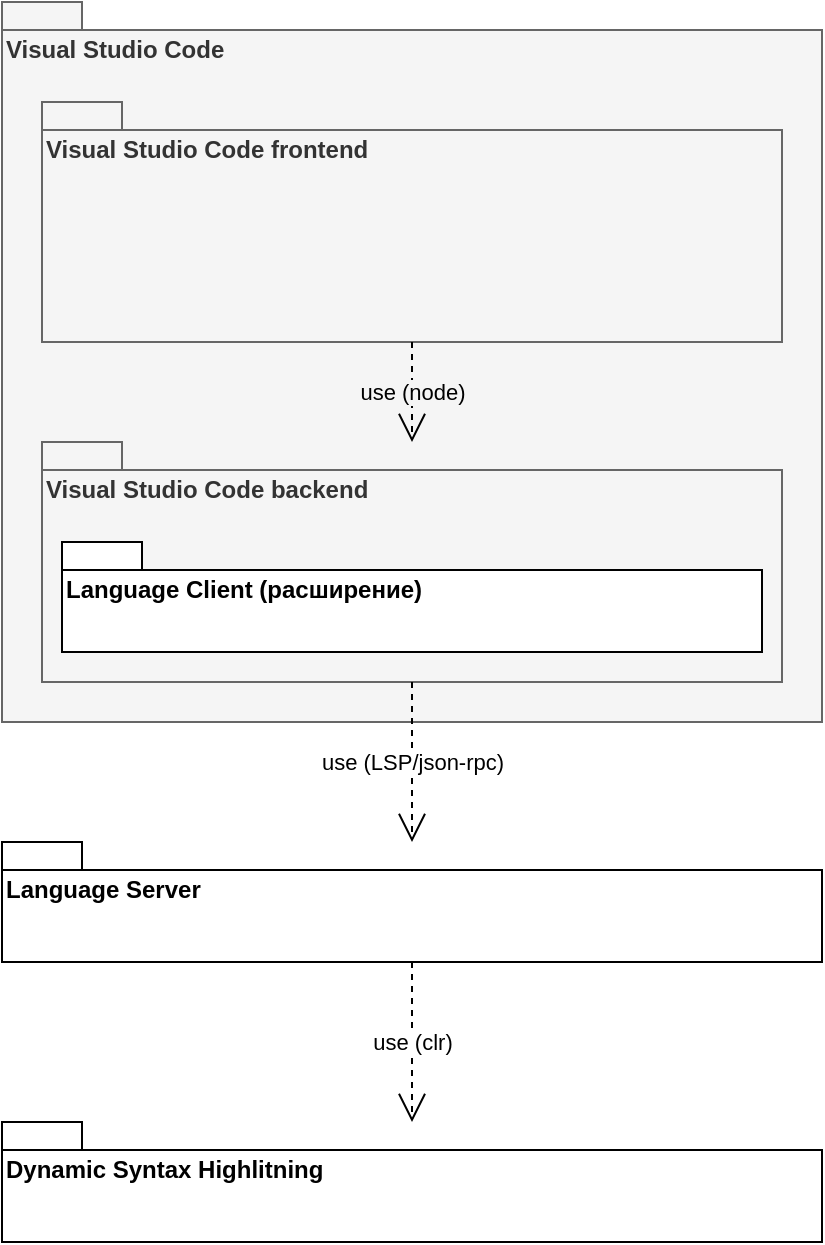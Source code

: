<mxfile>
    <diagram id="inPWfskrHpSKjIQZmOP5" name="Page-1">
        <mxGraphModel dx="1062" dy="904" grid="1" gridSize="10" guides="1" tooltips="1" connect="1" arrows="1" fold="1" page="1" pageScale="1" pageWidth="850" pageHeight="1100" math="0" shadow="0">
            <root>
                <mxCell id="0"/>
                <mxCell id="1" parent="0"/>
                <mxCell id="2" value="Visual Studio Code" style="shape=folder;fontStyle=1;spacingTop=10;tabWidth=40;tabHeight=14;tabPosition=left;html=1;verticalAlign=top;align=left;fillColor=#f5f5f5;fontColor=#333333;strokeColor=#666666;" vertex="1" parent="1">
                    <mxGeometry x="340" y="280" width="410" height="360" as="geometry"/>
                </mxCell>
                <mxCell id="3" value="Visual Studio Code frontend" style="shape=folder;fontStyle=1;spacingTop=10;tabWidth=40;tabHeight=14;tabPosition=left;html=1;verticalAlign=top;align=left;fillColor=#f5f5f5;fontColor=#333333;strokeColor=#666666;" vertex="1" parent="1">
                    <mxGeometry x="360" y="330" width="370" height="120" as="geometry"/>
                </mxCell>
                <mxCell id="4" value="Visual Studio Code backend" style="shape=folder;fontStyle=1;spacingTop=10;tabWidth=40;tabHeight=14;tabPosition=left;html=1;verticalAlign=top;align=left;fillColor=#f5f5f5;fontColor=#333333;strokeColor=#666666;" vertex="1" parent="1">
                    <mxGeometry x="360" y="500" width="370" height="120" as="geometry"/>
                </mxCell>
                <mxCell id="5" value="Language Client (расширение)" style="shape=folder;fontStyle=1;spacingTop=10;tabWidth=40;tabHeight=14;tabPosition=left;html=1;verticalAlign=top;align=left;" vertex="1" parent="1">
                    <mxGeometry x="370" y="550" width="350" height="55" as="geometry"/>
                </mxCell>
                <mxCell id="6" value="Language Server" style="shape=folder;fontStyle=1;spacingTop=10;tabWidth=40;tabHeight=14;tabPosition=left;html=1;verticalAlign=top;align=left;" vertex="1" parent="1">
                    <mxGeometry x="340" y="700" width="410" height="60" as="geometry"/>
                </mxCell>
                <mxCell id="7" value="use (LSP/json-rpc)" style="endArrow=open;endSize=12;dashed=1;html=1;" edge="1" parent="1" source="4" target="6">
                    <mxGeometry width="160" relative="1" as="geometry">
                        <mxPoint x="420" y="660" as="sourcePoint"/>
                        <mxPoint x="580" y="660" as="targetPoint"/>
                    </mxGeometry>
                </mxCell>
                <mxCell id="8" value="Dynamic Syntax Highlitning" style="shape=folder;fontStyle=1;spacingTop=10;tabWidth=40;tabHeight=14;tabPosition=left;html=1;verticalAlign=top;align=left;" vertex="1" parent="1">
                    <mxGeometry x="340" y="840" width="410" height="60" as="geometry"/>
                </mxCell>
                <mxCell id="9" value="use (clr)" style="endArrow=open;endSize=12;dashed=1;html=1;" edge="1" parent="1" source="6" target="8">
                    <mxGeometry width="160" relative="1" as="geometry">
                        <mxPoint x="555.368" y="630" as="sourcePoint"/>
                        <mxPoint x="555.82" y="703.65" as="targetPoint"/>
                    </mxGeometry>
                </mxCell>
                <mxCell id="10" value="use (node)" style="endArrow=open;endSize=12;dashed=1;html=1;strokeColor=default;labelBackgroundColor=#f5f5f5;" edge="1" parent="1" source="3" target="4">
                    <mxGeometry width="160" relative="1" as="geometry">
                        <mxPoint x="555" y="630" as="sourcePoint"/>
                        <mxPoint x="555" y="710" as="targetPoint"/>
                    </mxGeometry>
                </mxCell>
            </root>
        </mxGraphModel>
    </diagram>
</mxfile>